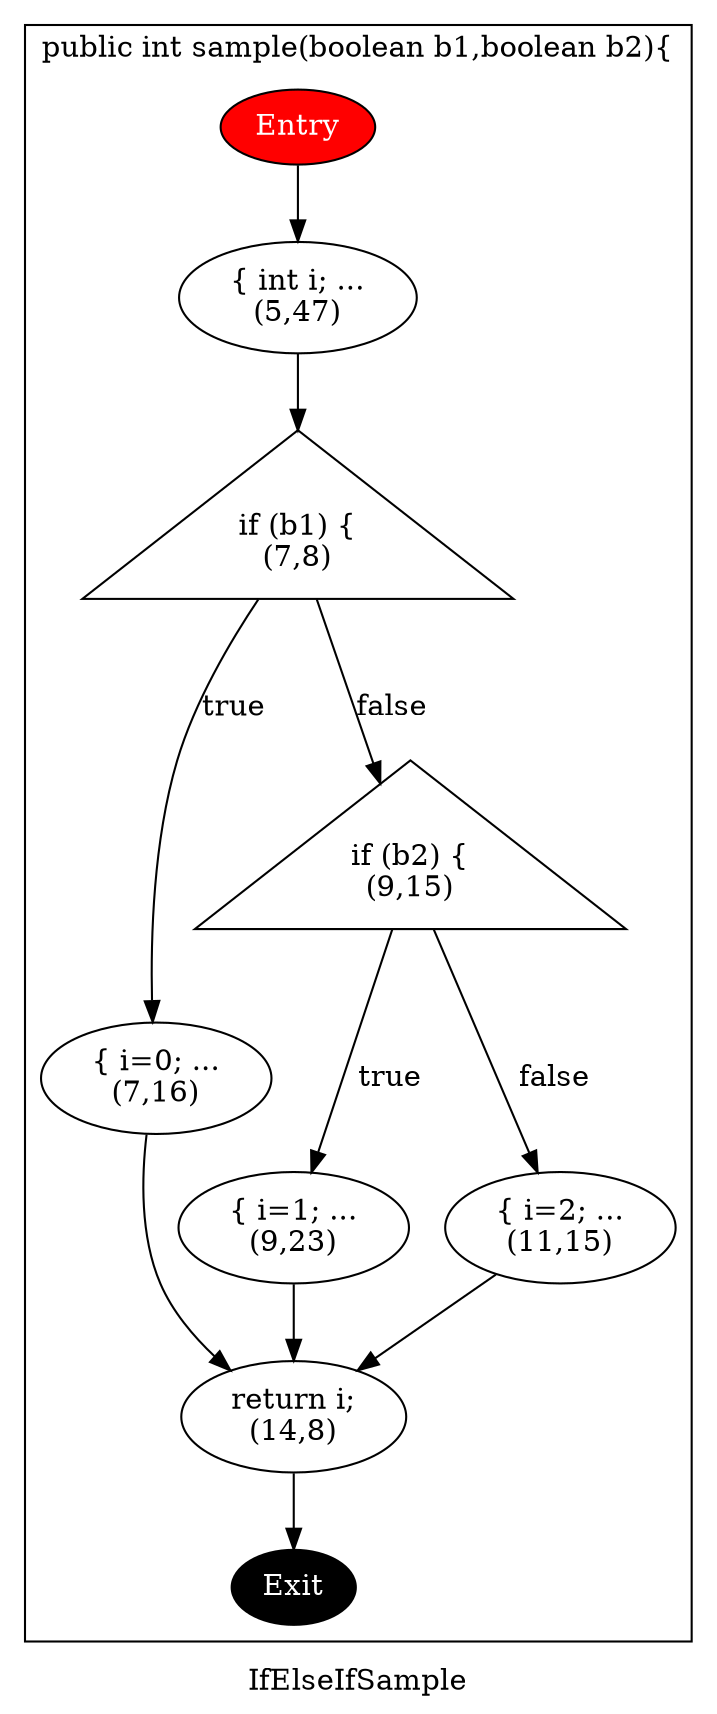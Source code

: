 digraph IfElseIfSample {
label="IfElseIfSample";
subgraph cluster_public_int_sample_boolean_b1_boolean_b2__ {
label="public int sample(boolean b1,boolean b2){";
Entry [style="filled" fillcolor="red"   fontcolor="white"];



Entry -> _5_47
_5_47 [label="{ int i; ...\n(5,47)"];

_5_47 -> _7_8
_7_8 [label="if (b1) {\n(7,8)",shape="triangle"];

_7_8 -> _7_16 [label="true"];
_7_16 [label="{ i=0; ...\n(7,16)"];

_7_16 -> _14_8
_14_8 [label="return i;\n(14,8)"];
_14_8 -> Exit
Exit  [style="filled" fillcolor="black" fontcolor="white"];

_7_8 -> _9_15 [label="false"];
_9_15 [label="if (b2) {\n(9,15)",shape="triangle"];

_9_15 -> _9_23 [label="true"];
_9_23 [label="{ i=1; ...\n(9,23)"];

_9_23 -> _14_8


_9_15 -> _11_15 [label="false"];
_11_15 [label="{ i=2; ...\n(11,15)"];

_11_15 -> _14_8


}
}

